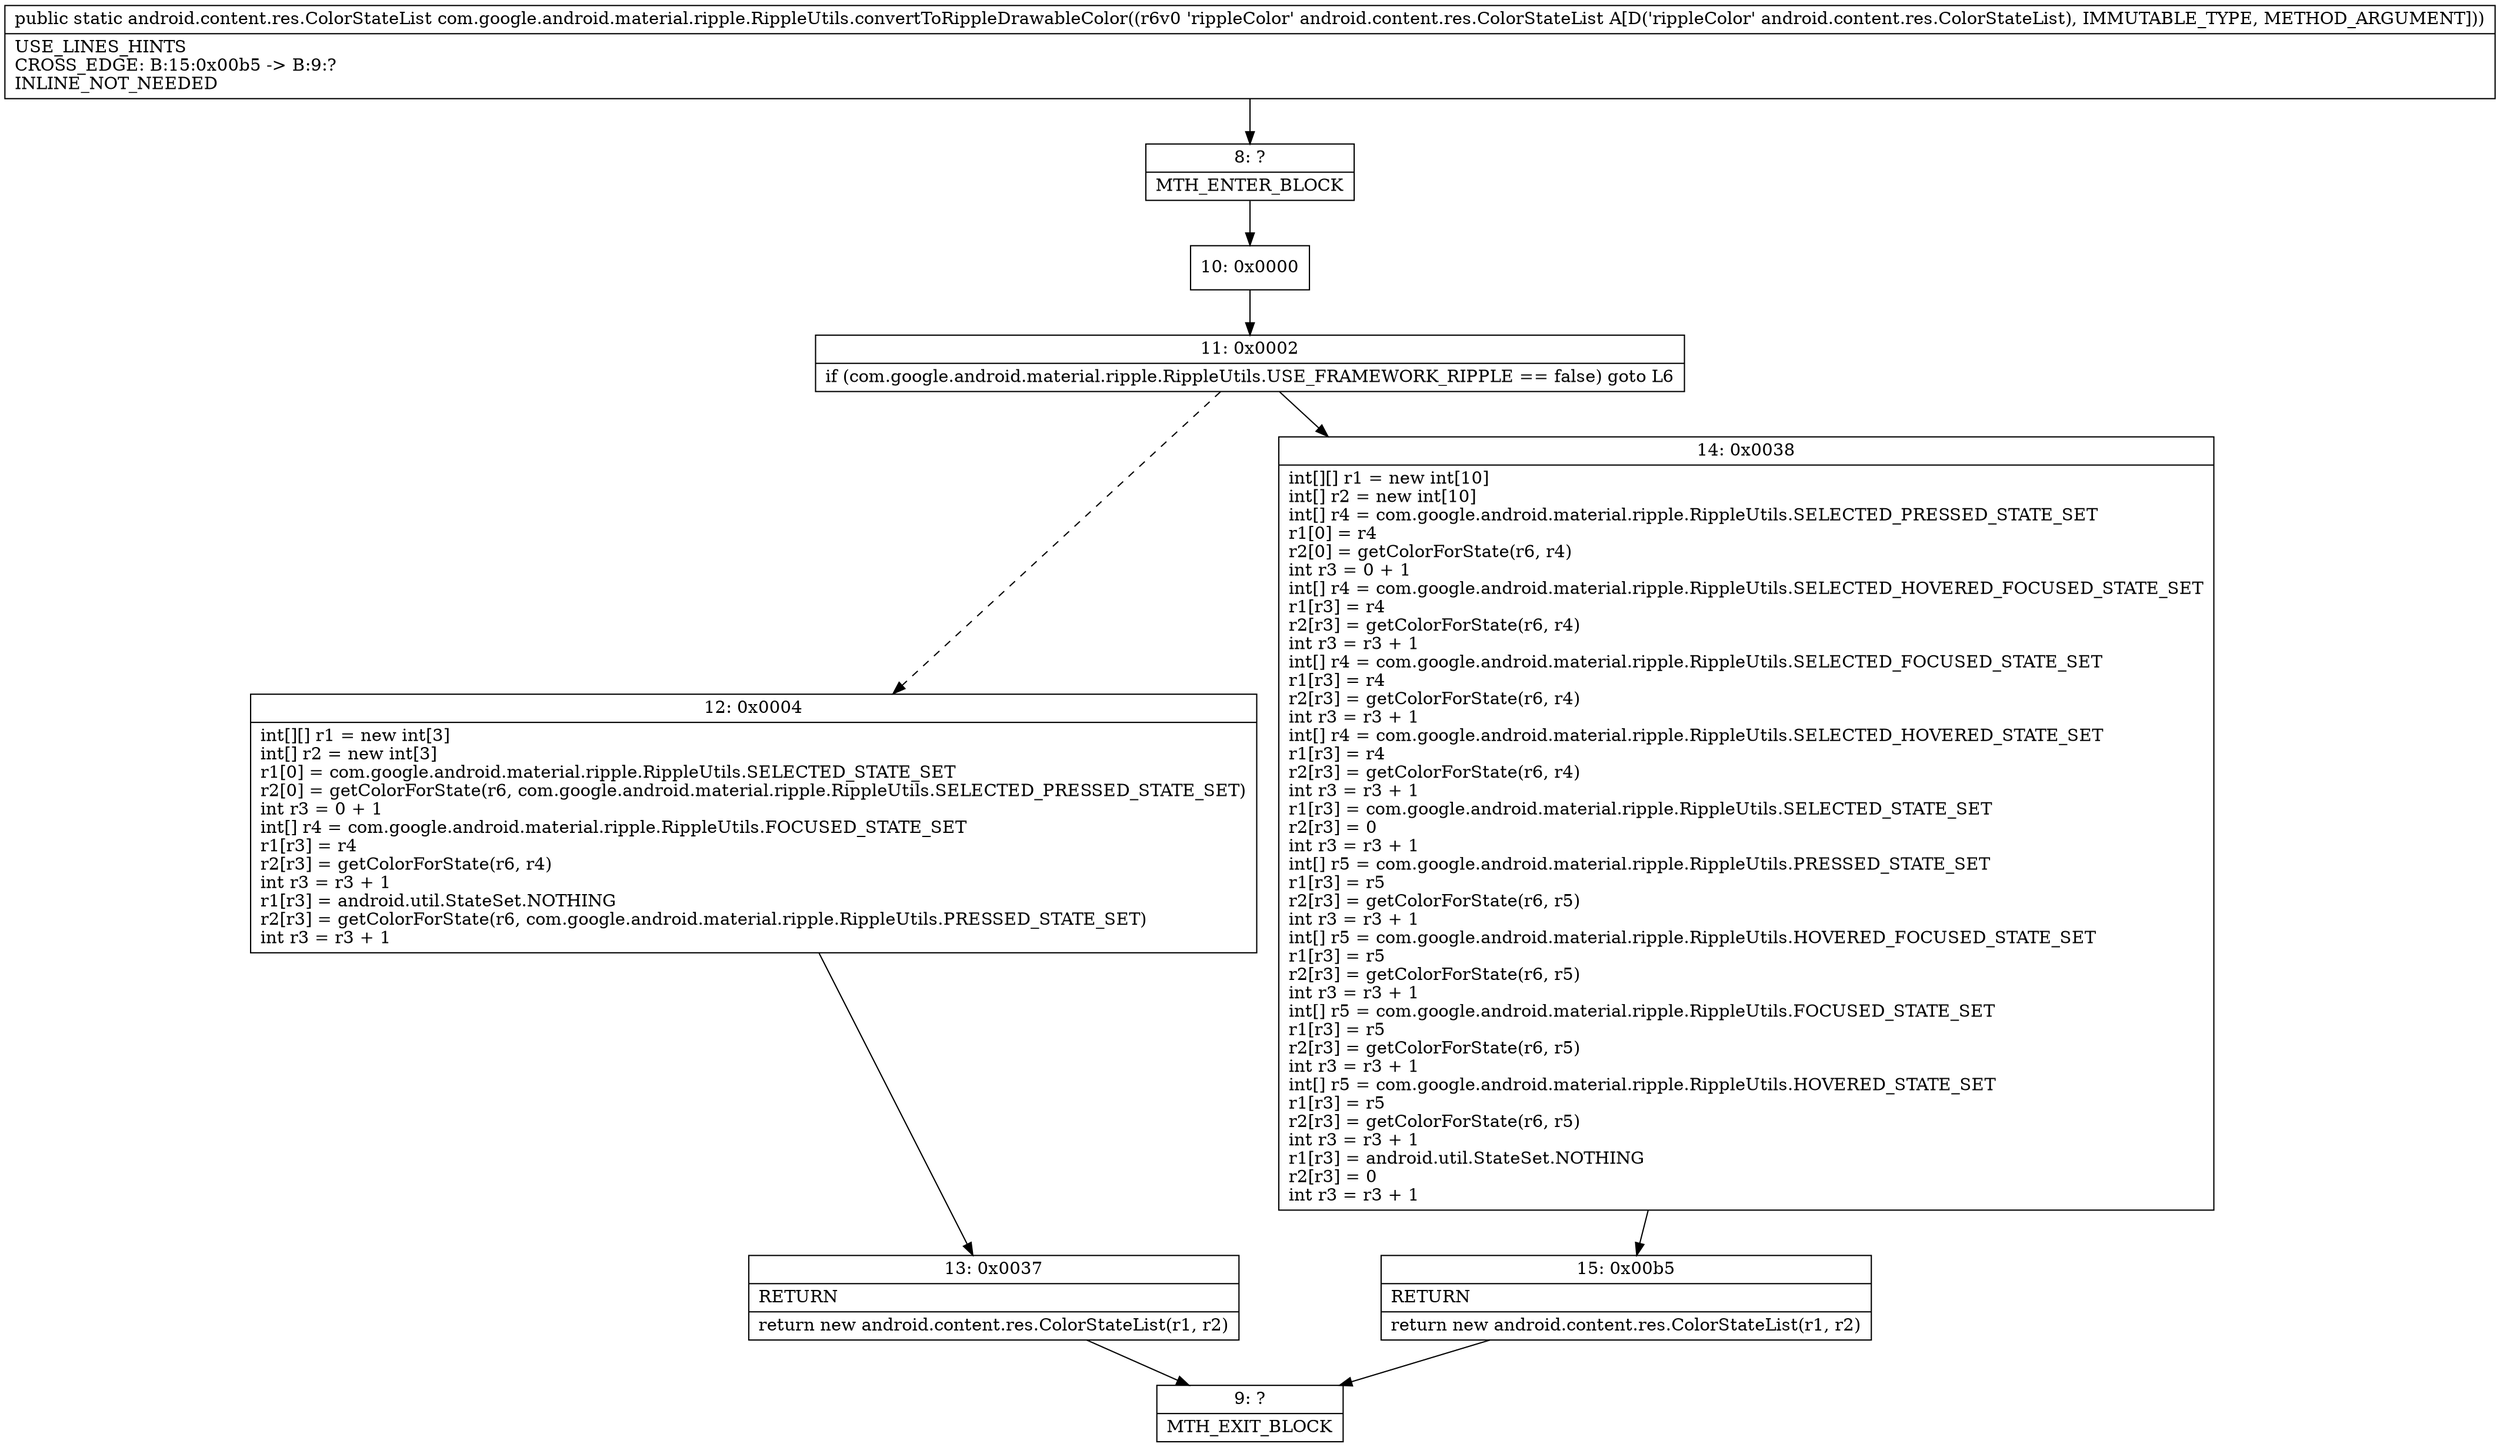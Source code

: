 digraph "CFG forcom.google.android.material.ripple.RippleUtils.convertToRippleDrawableColor(Landroid\/content\/res\/ColorStateList;)Landroid\/content\/res\/ColorStateList;" {
Node_8 [shape=record,label="{8\:\ ?|MTH_ENTER_BLOCK\l}"];
Node_10 [shape=record,label="{10\:\ 0x0000}"];
Node_11 [shape=record,label="{11\:\ 0x0002|if (com.google.android.material.ripple.RippleUtils.USE_FRAMEWORK_RIPPLE == false) goto L6\l}"];
Node_12 [shape=record,label="{12\:\ 0x0004|int[][] r1 = new int[3]\lint[] r2 = new int[3]\lr1[0] = com.google.android.material.ripple.RippleUtils.SELECTED_STATE_SET\lr2[0] = getColorForState(r6, com.google.android.material.ripple.RippleUtils.SELECTED_PRESSED_STATE_SET)\lint r3 = 0 + 1\lint[] r4 = com.google.android.material.ripple.RippleUtils.FOCUSED_STATE_SET\lr1[r3] = r4\lr2[r3] = getColorForState(r6, r4)\lint r3 = r3 + 1\lr1[r3] = android.util.StateSet.NOTHING\lr2[r3] = getColorForState(r6, com.google.android.material.ripple.RippleUtils.PRESSED_STATE_SET)\lint r3 = r3 + 1\l}"];
Node_13 [shape=record,label="{13\:\ 0x0037|RETURN\l|return new android.content.res.ColorStateList(r1, r2)\l}"];
Node_9 [shape=record,label="{9\:\ ?|MTH_EXIT_BLOCK\l}"];
Node_14 [shape=record,label="{14\:\ 0x0038|int[][] r1 = new int[10]\lint[] r2 = new int[10]\lint[] r4 = com.google.android.material.ripple.RippleUtils.SELECTED_PRESSED_STATE_SET\lr1[0] = r4\lr2[0] = getColorForState(r6, r4)\lint r3 = 0 + 1\lint[] r4 = com.google.android.material.ripple.RippleUtils.SELECTED_HOVERED_FOCUSED_STATE_SET\lr1[r3] = r4\lr2[r3] = getColorForState(r6, r4)\lint r3 = r3 + 1\lint[] r4 = com.google.android.material.ripple.RippleUtils.SELECTED_FOCUSED_STATE_SET\lr1[r3] = r4\lr2[r3] = getColorForState(r6, r4)\lint r3 = r3 + 1\lint[] r4 = com.google.android.material.ripple.RippleUtils.SELECTED_HOVERED_STATE_SET\lr1[r3] = r4\lr2[r3] = getColorForState(r6, r4)\lint r3 = r3 + 1\lr1[r3] = com.google.android.material.ripple.RippleUtils.SELECTED_STATE_SET\lr2[r3] = 0\lint r3 = r3 + 1\lint[] r5 = com.google.android.material.ripple.RippleUtils.PRESSED_STATE_SET\lr1[r3] = r5\lr2[r3] = getColorForState(r6, r5)\lint r3 = r3 + 1\lint[] r5 = com.google.android.material.ripple.RippleUtils.HOVERED_FOCUSED_STATE_SET\lr1[r3] = r5\lr2[r3] = getColorForState(r6, r5)\lint r3 = r3 + 1\lint[] r5 = com.google.android.material.ripple.RippleUtils.FOCUSED_STATE_SET\lr1[r3] = r5\lr2[r3] = getColorForState(r6, r5)\lint r3 = r3 + 1\lint[] r5 = com.google.android.material.ripple.RippleUtils.HOVERED_STATE_SET\lr1[r3] = r5\lr2[r3] = getColorForState(r6, r5)\lint r3 = r3 + 1\lr1[r3] = android.util.StateSet.NOTHING\lr2[r3] = 0\lint r3 = r3 + 1\l}"];
Node_15 [shape=record,label="{15\:\ 0x00b5|RETURN\l|return new android.content.res.ColorStateList(r1, r2)\l}"];
MethodNode[shape=record,label="{public static android.content.res.ColorStateList com.google.android.material.ripple.RippleUtils.convertToRippleDrawableColor((r6v0 'rippleColor' android.content.res.ColorStateList A[D('rippleColor' android.content.res.ColorStateList), IMMUTABLE_TYPE, METHOD_ARGUMENT]))  | USE_LINES_HINTS\lCROSS_EDGE: B:15:0x00b5 \-\> B:9:?\lINLINE_NOT_NEEDED\l}"];
MethodNode -> Node_8;Node_8 -> Node_10;
Node_10 -> Node_11;
Node_11 -> Node_12[style=dashed];
Node_11 -> Node_14;
Node_12 -> Node_13;
Node_13 -> Node_9;
Node_14 -> Node_15;
Node_15 -> Node_9;
}

